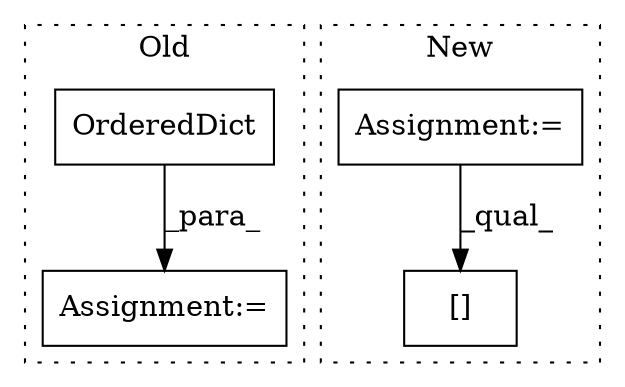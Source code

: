 digraph G {
subgraph cluster0 {
1 [label="OrderedDict" a="32" s="816,994" l="28,-10" shape="box"];
3 [label="Assignment:=" a="7" s="1395" l="28" shape="box"];
label = "Old";
style="dotted";
}
subgraph cluster1 {
2 [label="[]" a="2" s="1059,1072" l="8,1" shape="box"];
4 [label="Assignment:=" a="7" s="689" l="1" shape="box"];
label = "New";
style="dotted";
}
1 -> 3 [label="_para_"];
4 -> 2 [label="_qual_"];
}